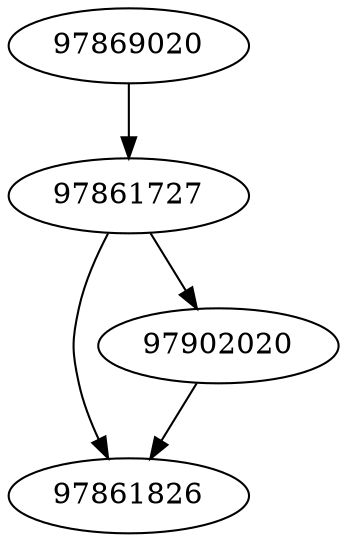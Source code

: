 strict digraph  {
97861826;
97869020;
97902020;
97861727;
97869020 -> 97861727;
97902020 -> 97861826;
97861727 -> 97861826;
97861727 -> 97902020;
}
